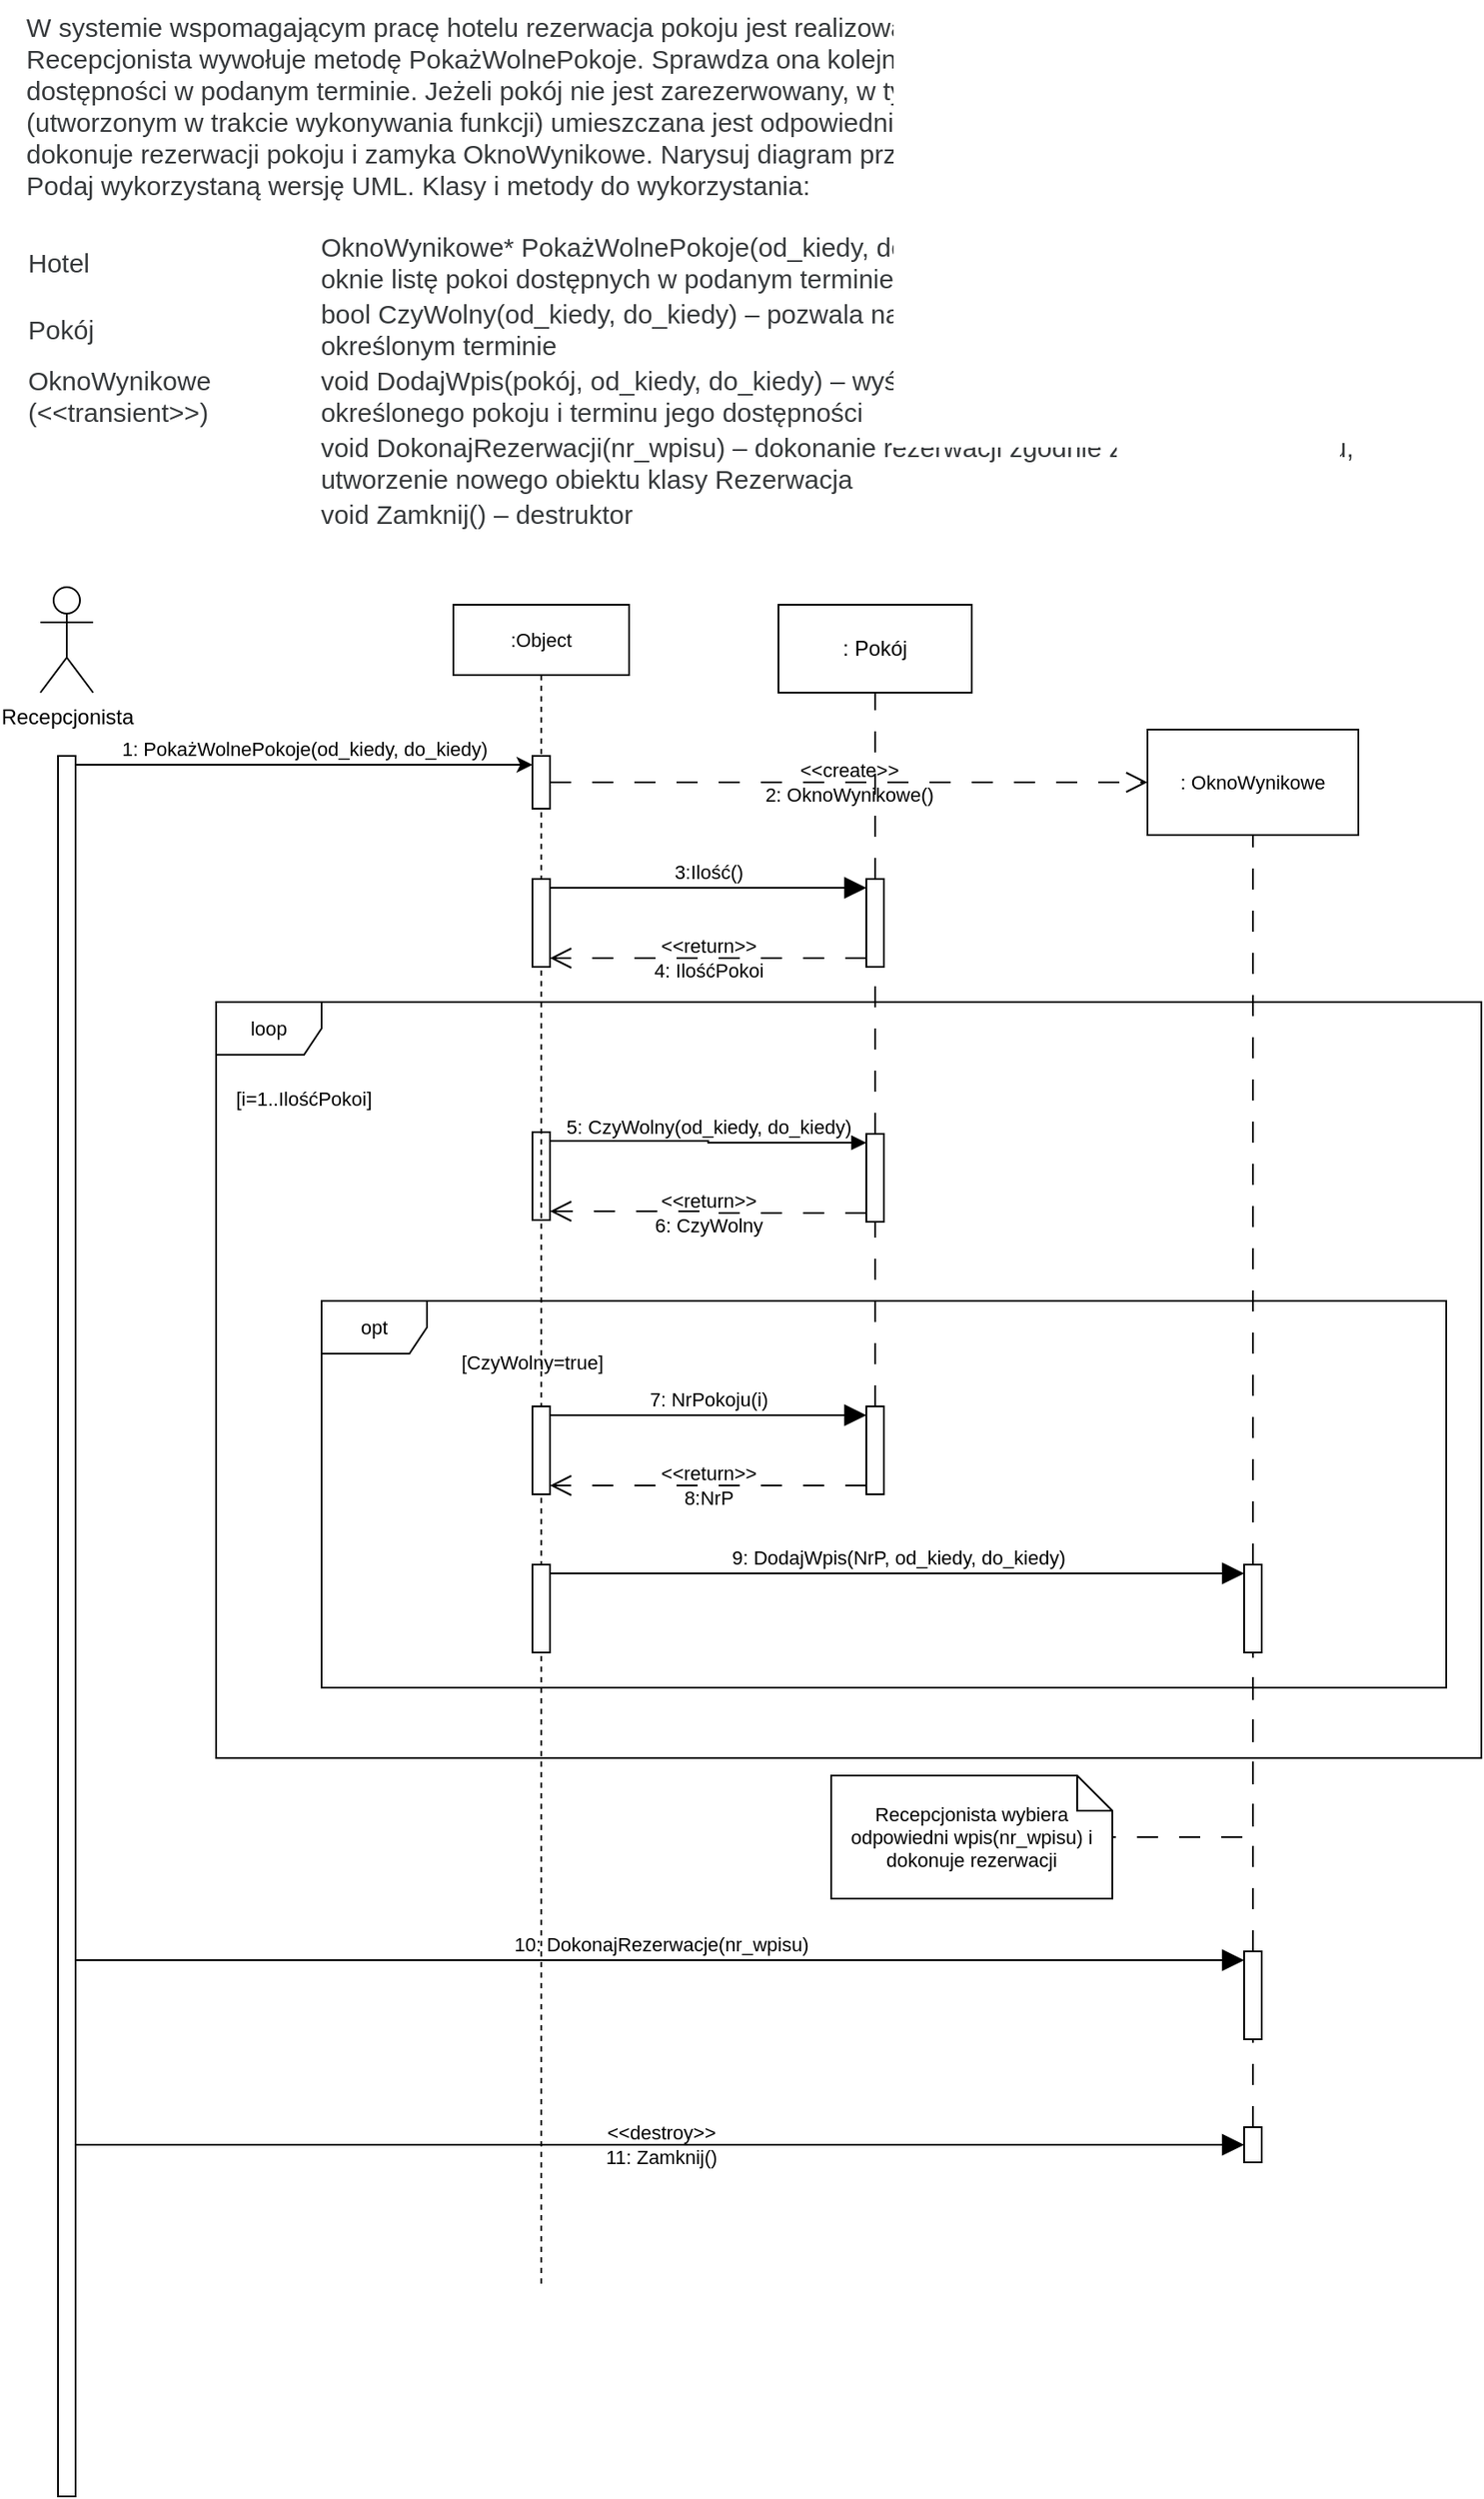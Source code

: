 <mxfile version="24.2.5" type="github">
  <diagram name="Strona-1" id="8ww9L-g64IQBj1eRSzWD">
    <mxGraphModel dx="1089" dy="1092" grid="1" gridSize="10" guides="1" tooltips="1" connect="1" arrows="1" fold="1" page="1" pageScale="1" pageWidth="1169" pageHeight="827" math="0" shadow="0">
      <root>
        <mxCell id="0" />
        <mxCell id="1" parent="0" />
        <mxCell id="YFiqXwNewB6xpeX7jggf-1" value="&lt;p style=&quot;box-sizing: border-box; margin-top: 0px; margin-bottom: 1rem; color: rgb(55, 58, 60); font-family: Poppins, sans-serif; font-size: 15px; font-style: normal; font-variant-ligatures: normal; font-variant-caps: normal; font-weight: 400; letter-spacing: normal; orphans: 2; text-align: left; text-indent: 0px; text-transform: none; widows: 2; word-spacing: 0px; -webkit-text-stroke-width: 0px; white-space: normal; background-color: rgb(255, 255, 255); text-decoration-thickness: initial; text-decoration-style: initial; text-decoration-color: initial;&quot;&gt;W systemie wspomagającym pracę hotelu rezerwacja pokoju jest realizowana następująco: Obiekt klasy Recepcjonista wywołuje metodę PokażWolnePokoje. Sprawdza ona kolejno wszystkie pokoje pod względem ich dostępności w podanym terminie. Jeżeli pokój nie jest zarezerwowany, w tymczasowym OknieWynikowym (utworzonym w trakcie wykonywania funkcji) umieszczana jest odpowiednia informacja. Po tym Recepcjonista dokonuje rezerwacji pokoju i zamyka OknoWynikowe. Narysuj diagram przebiegu obrazujący opisaną interakcję. Podaj wykorzystaną wersję UML. Klasy i metody do wykorzystania:&amp;nbsp;&lt;br style=&quot;box-sizing: border-box;&quot;&gt;&lt;/p&gt;&lt;table style=&quot;box-sizing: border-box; border-collapse: collapse; color: rgb(55, 58, 60); font-family: Poppins, sans-serif; font-size: 15px; font-style: normal; font-variant-ligatures: normal; font-variant-caps: normal; font-weight: 400; letter-spacing: normal; orphans: 2; text-align: left; text-transform: none; widows: 2; word-spacing: 0px; -webkit-text-stroke-width: 0px; white-space: normal; background-color: rgb(255, 255, 255); text-decoration-thickness: initial; text-decoration-style: initial; text-decoration-color: initial;&quot;&gt;&lt;tbody style=&quot;box-sizing: border-box;&quot;&gt;&lt;tr style=&quot;box-sizing: border-box;&quot;&gt;&lt;td style=&quot;box-sizing: border-box;&quot;&gt;Hotel&lt;br style=&quot;box-sizing: border-box;&quot;&gt;&lt;/td&gt;&lt;td style=&quot;box-sizing: border-box;&quot;&gt;OknoWynikowe* PokażWolnePokoje(od_kiedy, do_kiedy) – wyświetla w tymczasowym oknie listę pokoi dostępnych w podanym terminie&lt;br style=&quot;box-sizing: border-box;&quot;&gt;&lt;/td&gt;&lt;/tr&gt;&lt;tr style=&quot;box-sizing: border-box;&quot;&gt;&lt;td style=&quot;box-sizing: border-box;&quot;&gt;Pokój&lt;br style=&quot;box-sizing: border-box;&quot;&gt;&lt;/td&gt;&lt;td style=&quot;box-sizing: border-box;&quot;&gt;bool CzyWolny(od_kiedy, do_kiedy) – pozwala na stwierdzenie dostępności pokoju w określonym terminie&lt;br style=&quot;box-sizing: border-box;&quot;&gt;&lt;/td&gt;&lt;/tr&gt;&lt;tr style=&quot;box-sizing: border-box;&quot;&gt;&lt;td style=&quot;box-sizing: border-box;&quot;&gt;OknoWynikowe (&amp;lt;&amp;lt;transient&amp;gt;&amp;gt;)&lt;br style=&quot;box-sizing: border-box;&quot;&gt;&lt;/td&gt;&lt;td style=&quot;box-sizing: border-box;&quot;&gt;void DodajWpis(pokój, od_kiedy, do_kiedy) – wyświetla kolejny wpis dotyczący określonego pokoju i terminu jego dostępności&lt;br style=&quot;box-sizing: border-box;&quot;&gt;&lt;/td&gt;&lt;/tr&gt;&lt;tr style=&quot;box-sizing: border-box;&quot;&gt;&lt;td style=&quot;box-sizing: border-box;&quot;&gt;&amp;nbsp;&lt;br style=&quot;box-sizing: border-box;&quot;&gt;&lt;/td&gt;&lt;td style=&quot;box-sizing: border-box;&quot;&gt;void DokonajRezerwacji(nr_wpisu) – dokonanie rezerwacji zgodnie z informacją z wpisu, utworzenie nowego obiektu klasy Rezerwacja&lt;br style=&quot;box-sizing: border-box;&quot;&gt;&lt;/td&gt;&lt;/tr&gt;&lt;tr style=&quot;box-sizing: border-box;&quot;&gt;&lt;td style=&quot;box-sizing: border-box;&quot;&gt;&amp;nbsp;&lt;br style=&quot;box-sizing: border-box;&quot;&gt;&lt;/td&gt;&lt;td style=&quot;box-sizing: border-box;&quot;&gt;void Zamknij() – destruktor&lt;/td&gt;&lt;/tr&gt;&lt;/tbody&gt;&lt;/table&gt;" style="text;whiteSpace=wrap;html=1;" vertex="1" parent="1">
          <mxGeometry x="190" y="20" width="770" height="310" as="geometry" />
        </mxCell>
        <mxCell id="YFiqXwNewB6xpeX7jggf-7" value="Recepcjonista" style="shape=umlActor;verticalLabelPosition=bottom;verticalAlign=top;html=1;" vertex="1" parent="1">
          <mxGeometry x="200" y="354" width="30" height="60" as="geometry" />
        </mxCell>
        <mxCell id="YFiqXwNewB6xpeX7jggf-23" value="1: PokażWolnePokoje(od_kiedy, do_kiedy)" style="edgeStyle=orthogonalEdgeStyle;rounded=0;orthogonalLoop=1;jettySize=auto;html=1;curved=0;exitX=1;exitY=0;exitDx=0;exitDy=5;exitPerimeter=0;entryX=0;entryY=0;entryDx=0;entryDy=5;entryPerimeter=0;labelBackgroundColor=none;verticalAlign=bottom;" edge="1" parent="1" source="YFiqXwNewB6xpeX7jggf-8" target="YFiqXwNewB6xpeX7jggf-18">
          <mxGeometry relative="1" as="geometry">
            <mxPoint as="offset" />
          </mxGeometry>
        </mxCell>
        <mxCell id="YFiqXwNewB6xpeX7jggf-8" value="" style="html=1;points=[[0,0,0,0,5],[0,1,0,0,-5],[1,0,0,0,5],[1,1,0,0,-5]];perimeter=orthogonalPerimeter;outlineConnect=0;targetShapes=umlLifeline;portConstraint=eastwest;newEdgeStyle={&quot;curved&quot;:0,&quot;rounded&quot;:0};" vertex="1" parent="1">
          <mxGeometry x="210" y="450" width="10" height="990" as="geometry" />
        </mxCell>
        <mxCell id="YFiqXwNewB6xpeX7jggf-10" value=": Pokój" style="html=1;whiteSpace=wrap;" vertex="1" parent="1">
          <mxGeometry x="620" y="364" width="110" height="50" as="geometry" />
        </mxCell>
        <mxCell id="YFiqXwNewB6xpeX7jggf-47" value="&amp;lt;&amp;lt;create&amp;gt;&amp;gt;&lt;div&gt;2: OknoWynikowe()&lt;/div&gt;" style="edgeStyle=orthogonalEdgeStyle;curved=0;rounded=0;orthogonalLoop=1;jettySize=auto;html=1;dashed=1;dashPattern=12 12;strokeColor=default;align=center;verticalAlign=middle;fontFamily=Helvetica;fontSize=11;fontColor=default;labelBackgroundColor=none;endArrow=open;endFill=0;endSize=10;startSize=6;" edge="1" parent="1" source="YFiqXwNewB6xpeX7jggf-18" target="YFiqXwNewB6xpeX7jggf-48">
          <mxGeometry relative="1" as="geometry">
            <mxPoint x="830" y="465" as="targetPoint" />
          </mxGeometry>
        </mxCell>
        <mxCell id="YFiqXwNewB6xpeX7jggf-48" value=": OknoWynikowe" style="rounded=0;whiteSpace=wrap;html=1;fontFamily=Helvetica;fontSize=11;fontColor=default;labelBackgroundColor=none;" vertex="1" parent="1">
          <mxGeometry x="830" y="435" width="120" height="60" as="geometry" />
        </mxCell>
        <mxCell id="YFiqXwNewB6xpeX7jggf-50" value="" style="endArrow=none;dashed=1;html=1;rounded=0;dashPattern=12 12;" edge="1" parent="1" source="YFiqXwNewB6xpeX7jggf-65" target="YFiqXwNewB6xpeX7jggf-10">
          <mxGeometry width="50" height="50" relative="1" as="geometry">
            <mxPoint x="675" y="590" as="sourcePoint" />
            <mxPoint x="670" y="495" as="targetPoint" />
          </mxGeometry>
        </mxCell>
        <mxCell id="YFiqXwNewB6xpeX7jggf-52" value="" style="html=1;points=[[0,0,0,0,5],[0,1,0,0,-5],[1,0,0,0,5],[1,1,0,0,-5]];perimeter=orthogonalPerimeter;outlineConnect=0;targetShapes=umlLifeline;portConstraint=eastwest;newEdgeStyle={&quot;curved&quot;:0,&quot;rounded&quot;:0};fontFamily=Helvetica;fontSize=11;fontColor=default;labelBackgroundColor=none;" vertex="1" parent="1">
          <mxGeometry x="480" y="664" width="10" height="50" as="geometry" />
        </mxCell>
        <mxCell id="YFiqXwNewB6xpeX7jggf-53" value="" style="html=1;points=[[0,0,0,0,5],[0,1,0,0,-5],[1,0,0,0,5],[1,1,0,0,-5]];perimeter=orthogonalPerimeter;outlineConnect=0;targetShapes=umlLifeline;portConstraint=eastwest;newEdgeStyle={&quot;curved&quot;:0,&quot;rounded&quot;:0};fontFamily=Helvetica;fontSize=11;fontColor=default;labelBackgroundColor=none;" vertex="1" parent="1">
          <mxGeometry x="670" y="665" width="10" height="50" as="geometry" />
        </mxCell>
        <mxCell id="YFiqXwNewB6xpeX7jggf-54" value="5: CzyWolny(od_kiedy, do_kiedy)" style="edgeStyle=orthogonalEdgeStyle;curved=0;rounded=0;orthogonalLoop=1;jettySize=auto;html=1;exitX=1;exitY=0;exitDx=0;exitDy=5;exitPerimeter=0;entryX=0;entryY=0;entryDx=0;entryDy=5;entryPerimeter=0;strokeColor=default;align=center;verticalAlign=bottom;fontFamily=Helvetica;fontSize=11;fontColor=default;labelBackgroundColor=none;endArrow=block;endFill=1;" edge="1" parent="1" source="YFiqXwNewB6xpeX7jggf-52" target="YFiqXwNewB6xpeX7jggf-53">
          <mxGeometry relative="1" as="geometry" />
        </mxCell>
        <mxCell id="YFiqXwNewB6xpeX7jggf-55" value="&amp;lt;&amp;lt;return&amp;gt;&amp;gt;&lt;div&gt;6: CzyWolny&lt;/div&gt;" style="edgeStyle=orthogonalEdgeStyle;curved=0;rounded=0;orthogonalLoop=1;jettySize=auto;html=1;exitX=0;exitY=1;exitDx=0;exitDy=-5;exitPerimeter=0;entryX=1;entryY=1;entryDx=0;entryDy=-5;entryPerimeter=0;dashed=1;dashPattern=12 12;strokeColor=default;align=center;verticalAlign=middle;fontFamily=Helvetica;fontSize=11;fontColor=default;labelBackgroundColor=none;endArrow=open;endFill=0;endSize=10;" edge="1" parent="1" source="YFiqXwNewB6xpeX7jggf-53" target="YFiqXwNewB6xpeX7jggf-52">
          <mxGeometry relative="1" as="geometry" />
        </mxCell>
        <mxCell id="YFiqXwNewB6xpeX7jggf-56" value="loop" style="shape=umlFrame;whiteSpace=wrap;html=1;pointerEvents=0;fontFamily=Helvetica;fontSize=11;fontColor=default;labelBackgroundColor=none;" vertex="1" parent="1">
          <mxGeometry x="300" y="590" width="720" height="430" as="geometry" />
        </mxCell>
        <mxCell id="YFiqXwNewB6xpeX7jggf-58" value="[i=1..IlośćPokoi]" style="text;strokeColor=none;align=center;fillColor=none;html=1;verticalAlign=middle;whiteSpace=wrap;rounded=0;fontFamily=Helvetica;fontSize=11;fontColor=default;labelBackgroundColor=none;" vertex="1" parent="1">
          <mxGeometry x="320" y="630" width="60" height="30" as="geometry" />
        </mxCell>
        <mxCell id="YFiqXwNewB6xpeX7jggf-66" value="" style="endArrow=none;dashed=1;html=1;rounded=0;dashPattern=12 12;" edge="1" parent="1" source="YFiqXwNewB6xpeX7jggf-53" target="YFiqXwNewB6xpeX7jggf-65">
          <mxGeometry width="50" height="50" relative="1" as="geometry">
            <mxPoint x="670" y="725" as="sourcePoint" />
            <mxPoint x="674" y="414" as="targetPoint" />
          </mxGeometry>
        </mxCell>
        <mxCell id="YFiqXwNewB6xpeX7jggf-65" value="" style="html=1;points=[[0,0,0,0,5],[0,1,0,0,-5],[1,0,0,0,5],[1,1,0,0,-5]];perimeter=orthogonalPerimeter;outlineConnect=0;targetShapes=umlLifeline;portConstraint=eastwest;newEdgeStyle={&quot;curved&quot;:0,&quot;rounded&quot;:0};fontFamily=Helvetica;fontSize=11;fontColor=default;labelBackgroundColor=none;" vertex="1" parent="1">
          <mxGeometry x="670" y="520" width="10" height="50" as="geometry" />
        </mxCell>
        <mxCell id="YFiqXwNewB6xpeX7jggf-68" value="3:Ilość()" style="edgeStyle=orthogonalEdgeStyle;curved=0;rounded=0;orthogonalLoop=1;jettySize=auto;html=1;exitX=1;exitY=0;exitDx=0;exitDy=5;exitPerimeter=0;entryX=0;entryY=0;entryDx=0;entryDy=5;entryPerimeter=0;strokeColor=default;align=center;verticalAlign=bottom;fontFamily=Helvetica;fontSize=11;fontColor=default;labelBackgroundColor=none;endArrow=block;endFill=1;endSize=10;" edge="1" parent="1" source="YFiqXwNewB6xpeX7jggf-63" target="YFiqXwNewB6xpeX7jggf-65">
          <mxGeometry relative="1" as="geometry" />
        </mxCell>
        <mxCell id="YFiqXwNewB6xpeX7jggf-69" value="&amp;lt;&amp;lt;return&amp;gt;&amp;gt;&lt;div&gt;4: IlośćPokoi&lt;/div&gt;" style="edgeStyle=orthogonalEdgeStyle;curved=0;rounded=0;orthogonalLoop=1;jettySize=auto;html=1;exitX=0;exitY=1;exitDx=0;exitDy=-5;exitPerimeter=0;entryX=1;entryY=1;entryDx=0;entryDy=-5;entryPerimeter=0;dashed=1;dashPattern=12 12;strokeColor=default;align=center;verticalAlign=middle;fontFamily=Helvetica;fontSize=11;fontColor=default;labelBackgroundColor=none;endArrow=open;endFill=0;endSize=10;" edge="1" parent="1" source="YFiqXwNewB6xpeX7jggf-65" target="YFiqXwNewB6xpeX7jggf-63">
          <mxGeometry relative="1" as="geometry" />
        </mxCell>
        <mxCell id="YFiqXwNewB6xpeX7jggf-71" value="" style="html=1;points=[[0,0,0,0,5],[0,1,0,0,-5],[1,0,0,0,5],[1,1,0,0,-5]];perimeter=orthogonalPerimeter;outlineConnect=0;targetShapes=umlLifeline;portConstraint=eastwest;newEdgeStyle={&quot;curved&quot;:0,&quot;rounded&quot;:0};fontFamily=Helvetica;fontSize=11;fontColor=default;labelBackgroundColor=none;" vertex="1" parent="1">
          <mxGeometry x="670" y="820" width="10" height="50" as="geometry" />
        </mxCell>
        <mxCell id="YFiqXwNewB6xpeX7jggf-73" value="" style="endArrow=none;dashed=1;html=1;rounded=0;dashPattern=12 12;" edge="1" parent="1" source="YFiqXwNewB6xpeX7jggf-71" target="YFiqXwNewB6xpeX7jggf-53">
          <mxGeometry width="50" height="50" relative="1" as="geometry">
            <mxPoint x="600" y="842.5" as="sourcePoint" />
            <mxPoint x="600" y="747.5" as="targetPoint" />
          </mxGeometry>
        </mxCell>
        <mxCell id="YFiqXwNewB6xpeX7jggf-74" value="opt" style="shape=umlFrame;whiteSpace=wrap;html=1;pointerEvents=0;fontFamily=Helvetica;fontSize=11;fontColor=default;labelBackgroundColor=none;" vertex="1" parent="1">
          <mxGeometry x="360" y="760" width="640" height="220" as="geometry" />
        </mxCell>
        <mxCell id="YFiqXwNewB6xpeX7jggf-75" value="[CzyWolny=true]" style="text;strokeColor=none;align=center;fillColor=none;html=1;verticalAlign=middle;whiteSpace=wrap;rounded=0;fontFamily=Helvetica;fontSize=11;fontColor=default;labelBackgroundColor=none;" vertex="1" parent="1">
          <mxGeometry x="450" y="780" width="60" height="30" as="geometry" />
        </mxCell>
        <mxCell id="YFiqXwNewB6xpeX7jggf-76" value="7: NrPokoju(i)" style="edgeStyle=orthogonalEdgeStyle;curved=0;rounded=0;orthogonalLoop=1;jettySize=auto;html=1;exitX=1;exitY=0;exitDx=0;exitDy=5;exitPerimeter=0;entryX=0;entryY=0;entryDx=0;entryDy=5;entryPerimeter=0;strokeColor=default;align=center;verticalAlign=bottom;fontFamily=Helvetica;fontSize=11;fontColor=default;labelBackgroundColor=none;endArrow=block;endFill=1;endSize=10;" edge="1" parent="1" source="YFiqXwNewB6xpeX7jggf-70" target="YFiqXwNewB6xpeX7jggf-71">
          <mxGeometry relative="1" as="geometry" />
        </mxCell>
        <mxCell id="YFiqXwNewB6xpeX7jggf-77" value="&amp;lt;&amp;lt;return&amp;gt;&amp;gt;&lt;div&gt;8:NrP&lt;/div&gt;" style="edgeStyle=orthogonalEdgeStyle;curved=0;rounded=0;orthogonalLoop=1;jettySize=auto;html=1;exitX=0;exitY=1;exitDx=0;exitDy=-5;exitPerimeter=0;entryX=1;entryY=1;entryDx=0;entryDy=-5;entryPerimeter=0;dashed=1;dashPattern=12 12;strokeColor=default;align=center;verticalAlign=middle;fontFamily=Helvetica;fontSize=11;fontColor=default;labelBackgroundColor=none;endArrow=open;endFill=0;endSize=10;" edge="1" parent="1" source="YFiqXwNewB6xpeX7jggf-71" target="YFiqXwNewB6xpeX7jggf-70">
          <mxGeometry relative="1" as="geometry" />
        </mxCell>
        <mxCell id="YFiqXwNewB6xpeX7jggf-80" value="" style="html=1;points=[[0,0,0,0,5],[0,1,0,0,-5],[1,0,0,0,5],[1,1,0,0,-5]];perimeter=orthogonalPerimeter;outlineConnect=0;targetShapes=umlLifeline;portConstraint=eastwest;newEdgeStyle={&quot;curved&quot;:0,&quot;rounded&quot;:0};fontFamily=Helvetica;fontSize=11;fontColor=default;labelBackgroundColor=none;" vertex="1" parent="1">
          <mxGeometry x="885" y="910" width="10" height="50" as="geometry" />
        </mxCell>
        <mxCell id="YFiqXwNewB6xpeX7jggf-82" value="" style="endArrow=none;dashed=1;html=1;rounded=0;dashPattern=12 12;" edge="1" parent="1" source="YFiqXwNewB6xpeX7jggf-80" target="YFiqXwNewB6xpeX7jggf-48">
          <mxGeometry width="50" height="50" relative="1" as="geometry">
            <mxPoint x="600" y="1012.5" as="sourcePoint" />
            <mxPoint x="675" y="885" as="targetPoint" />
          </mxGeometry>
        </mxCell>
        <mxCell id="YFiqXwNewB6xpeX7jggf-83" value="9: DodajWpis(NrP, od_kiedy, do_kiedy)" style="edgeStyle=orthogonalEdgeStyle;curved=0;rounded=0;orthogonalLoop=1;jettySize=auto;html=1;exitX=1;exitY=0;exitDx=0;exitDy=5;exitPerimeter=0;entryX=0;entryY=0;entryDx=0;entryDy=5;entryPerimeter=0;strokeColor=default;align=center;verticalAlign=bottom;fontFamily=Helvetica;fontSize=11;fontColor=default;labelBackgroundColor=none;endArrow=block;endFill=1;endSize=10;" edge="1" parent="1" source="YFiqXwNewB6xpeX7jggf-79" target="YFiqXwNewB6xpeX7jggf-80">
          <mxGeometry relative="1" as="geometry" />
        </mxCell>
        <mxCell id="YFiqXwNewB6xpeX7jggf-85" value="" style="endArrow=none;dashed=1;html=1;rounded=0;dashPattern=12 12;" edge="1" parent="1" source="YFiqXwNewB6xpeX7jggf-87" target="YFiqXwNewB6xpeX7jggf-80">
          <mxGeometry width="50" height="50" relative="1" as="geometry">
            <mxPoint x="889" y="1120" as="sourcePoint" />
            <mxPoint x="889.44" y="960" as="targetPoint" />
          </mxGeometry>
        </mxCell>
        <mxCell id="YFiqXwNewB6xpeX7jggf-87" value="" style="html=1;points=[[0,0,0,0,5],[0,1,0,0,-5],[1,0,0,0,5],[1,1,0,0,-5]];perimeter=orthogonalPerimeter;outlineConnect=0;targetShapes=umlLifeline;portConstraint=eastwest;newEdgeStyle={&quot;curved&quot;:0,&quot;rounded&quot;:0};fontFamily=Helvetica;fontSize=11;fontColor=default;labelBackgroundColor=none;" vertex="1" parent="1">
          <mxGeometry x="885" y="1130" width="10" height="50" as="geometry" />
        </mxCell>
        <mxCell id="YFiqXwNewB6xpeX7jggf-90" style="edgeStyle=orthogonalEdgeStyle;curved=0;rounded=0;orthogonalLoop=1;jettySize=auto;html=1;dashed=1;dashPattern=12 12;strokeColor=default;align=center;verticalAlign=middle;fontFamily=Helvetica;fontSize=11;fontColor=default;labelBackgroundColor=none;endArrow=none;endFill=0;endSize=10;exitX=0;exitY=0;exitDx=160;exitDy=45;exitPerimeter=0;" edge="1" parent="1" source="YFiqXwNewB6xpeX7jggf-88" target="YFiqXwNewB6xpeX7jggf-80">
          <mxGeometry relative="1" as="geometry">
            <mxPoint x="890" y="930" as="targetPoint" />
            <Array as="points">
              <mxPoint x="810" y="1065" />
              <mxPoint x="890" y="1065" />
            </Array>
          </mxGeometry>
        </mxCell>
        <mxCell id="YFiqXwNewB6xpeX7jggf-88" value="Recepcjonista wybiera odpowiedni wpis(nr_wpisu) i dokonuje rezerwacji" style="shape=note;size=20;whiteSpace=wrap;html=1;fontFamily=Helvetica;fontSize=11;fontColor=default;labelBackgroundColor=none;" vertex="1" parent="1">
          <mxGeometry x="650" y="1030" width="160" height="70" as="geometry" />
        </mxCell>
        <mxCell id="YFiqXwNewB6xpeX7jggf-92" value="10: DokonajRezerwacje(nr_wpisu)" style="edgeStyle=orthogonalEdgeStyle;curved=0;rounded=0;orthogonalLoop=1;jettySize=auto;html=1;entryX=0;entryY=0;entryDx=0;entryDy=5;entryPerimeter=0;strokeColor=default;align=center;verticalAlign=bottom;fontFamily=Helvetica;fontSize=11;fontColor=default;labelBackgroundColor=none;endArrow=block;endFill=1;endSize=10;" edge="1" parent="1" source="YFiqXwNewB6xpeX7jggf-8" target="YFiqXwNewB6xpeX7jggf-87">
          <mxGeometry relative="1" as="geometry">
            <Array as="points">
              <mxPoint x="400" y="1135" />
              <mxPoint x="400" y="1135" />
            </Array>
          </mxGeometry>
        </mxCell>
        <mxCell id="YFiqXwNewB6xpeX7jggf-93" value="" style="html=1;points=[[0,0,0,0,5],[0,1,0,0,-5],[1,0,0,0,5],[1,1,0,0,-5]];perimeter=orthogonalPerimeter;outlineConnect=0;targetShapes=umlLifeline;portConstraint=eastwest;newEdgeStyle={&quot;curved&quot;:0,&quot;rounded&quot;:0};fontFamily=Helvetica;fontSize=11;fontColor=default;labelBackgroundColor=none;" vertex="1" parent="1">
          <mxGeometry x="885" y="1230" width="10" height="20" as="geometry" />
        </mxCell>
        <mxCell id="YFiqXwNewB6xpeX7jggf-94" value="" style="endArrow=none;dashed=1;html=1;rounded=0;dashPattern=12 12;" edge="1" parent="1" source="YFiqXwNewB6xpeX7jggf-93" target="YFiqXwNewB6xpeX7jggf-87">
          <mxGeometry width="50" height="50" relative="1" as="geometry">
            <mxPoint x="900" y="1140" as="sourcePoint" />
            <mxPoint x="900" y="970" as="targetPoint" />
          </mxGeometry>
        </mxCell>
        <mxCell id="YFiqXwNewB6xpeX7jggf-95" value="&amp;lt;&amp;lt;destroy&amp;gt;&amp;gt;&lt;div&gt;11: Zamknij()&lt;/div&gt;" style="edgeStyle=orthogonalEdgeStyle;curved=0;rounded=0;orthogonalLoop=1;jettySize=auto;html=1;strokeColor=default;align=center;verticalAlign=middle;fontFamily=Helvetica;fontSize=11;fontColor=default;labelBackgroundColor=none;endArrow=block;endFill=1;endSize=10;" edge="1" parent="1" source="YFiqXwNewB6xpeX7jggf-8" target="YFiqXwNewB6xpeX7jggf-93">
          <mxGeometry relative="1" as="geometry">
            <mxPoint x="220" y="1239" as="sourcePoint" />
            <mxPoint x="885" y="1239" as="targetPoint" />
            <Array as="points">
              <mxPoint x="410" y="1240" />
              <mxPoint x="410" y="1240" />
            </Array>
          </mxGeometry>
        </mxCell>
        <mxCell id="YFiqXwNewB6xpeX7jggf-98" value=":Object" style="shape=umlLifeline;perimeter=lifelinePerimeter;whiteSpace=wrap;html=1;container=1;dropTarget=0;collapsible=0;recursiveResize=0;outlineConnect=0;portConstraint=eastwest;newEdgeStyle={&quot;curved&quot;:0,&quot;rounded&quot;:0};fontFamily=Helvetica;fontSize=11;fontColor=default;labelBackgroundColor=none;" vertex="1" parent="1">
          <mxGeometry x="435" y="364" width="100" height="956" as="geometry" />
        </mxCell>
        <mxCell id="YFiqXwNewB6xpeX7jggf-18" value="" style="html=1;points=[[0,0,0,0,5],[0,1,0,0,-5],[1,0,0,0,5],[1,1,0,0,-5]];perimeter=orthogonalPerimeter;outlineConnect=0;targetShapes=umlLifeline;portConstraint=eastwest;newEdgeStyle={&quot;curved&quot;:0,&quot;rounded&quot;:0};" vertex="1" parent="YFiqXwNewB6xpeX7jggf-98">
          <mxGeometry x="45" y="86" width="10" height="30" as="geometry" />
        </mxCell>
        <mxCell id="YFiqXwNewB6xpeX7jggf-63" value="" style="html=1;points=[[0,0,0,0,5],[0,1,0,0,-5],[1,0,0,0,5],[1,1,0,0,-5]];perimeter=orthogonalPerimeter;outlineConnect=0;targetShapes=umlLifeline;portConstraint=eastwest;newEdgeStyle={&quot;curved&quot;:0,&quot;rounded&quot;:0};fontFamily=Helvetica;fontSize=11;fontColor=default;labelBackgroundColor=none;" vertex="1" parent="YFiqXwNewB6xpeX7jggf-98">
          <mxGeometry x="45" y="156" width="10" height="50" as="geometry" />
        </mxCell>
        <mxCell id="YFiqXwNewB6xpeX7jggf-70" value="" style="html=1;points=[[0,0,0,0,5],[0,1,0,0,-5],[1,0,0,0,5],[1,1,0,0,-5]];perimeter=orthogonalPerimeter;outlineConnect=0;targetShapes=umlLifeline;portConstraint=eastwest;newEdgeStyle={&quot;curved&quot;:0,&quot;rounded&quot;:0};fontFamily=Helvetica;fontSize=11;fontColor=default;labelBackgroundColor=none;" vertex="1" parent="YFiqXwNewB6xpeX7jggf-98">
          <mxGeometry x="45" y="456" width="10" height="50" as="geometry" />
        </mxCell>
        <mxCell id="YFiqXwNewB6xpeX7jggf-79" value="" style="html=1;points=[[0,0,0,0,5],[0,1,0,0,-5],[1,0,0,0,5],[1,1,0,0,-5]];perimeter=orthogonalPerimeter;outlineConnect=0;targetShapes=umlLifeline;portConstraint=eastwest;newEdgeStyle={&quot;curved&quot;:0,&quot;rounded&quot;:0};fontFamily=Helvetica;fontSize=11;fontColor=default;labelBackgroundColor=none;" vertex="1" parent="YFiqXwNewB6xpeX7jggf-98">
          <mxGeometry x="45" y="546" width="10" height="50" as="geometry" />
        </mxCell>
      </root>
    </mxGraphModel>
  </diagram>
</mxfile>
